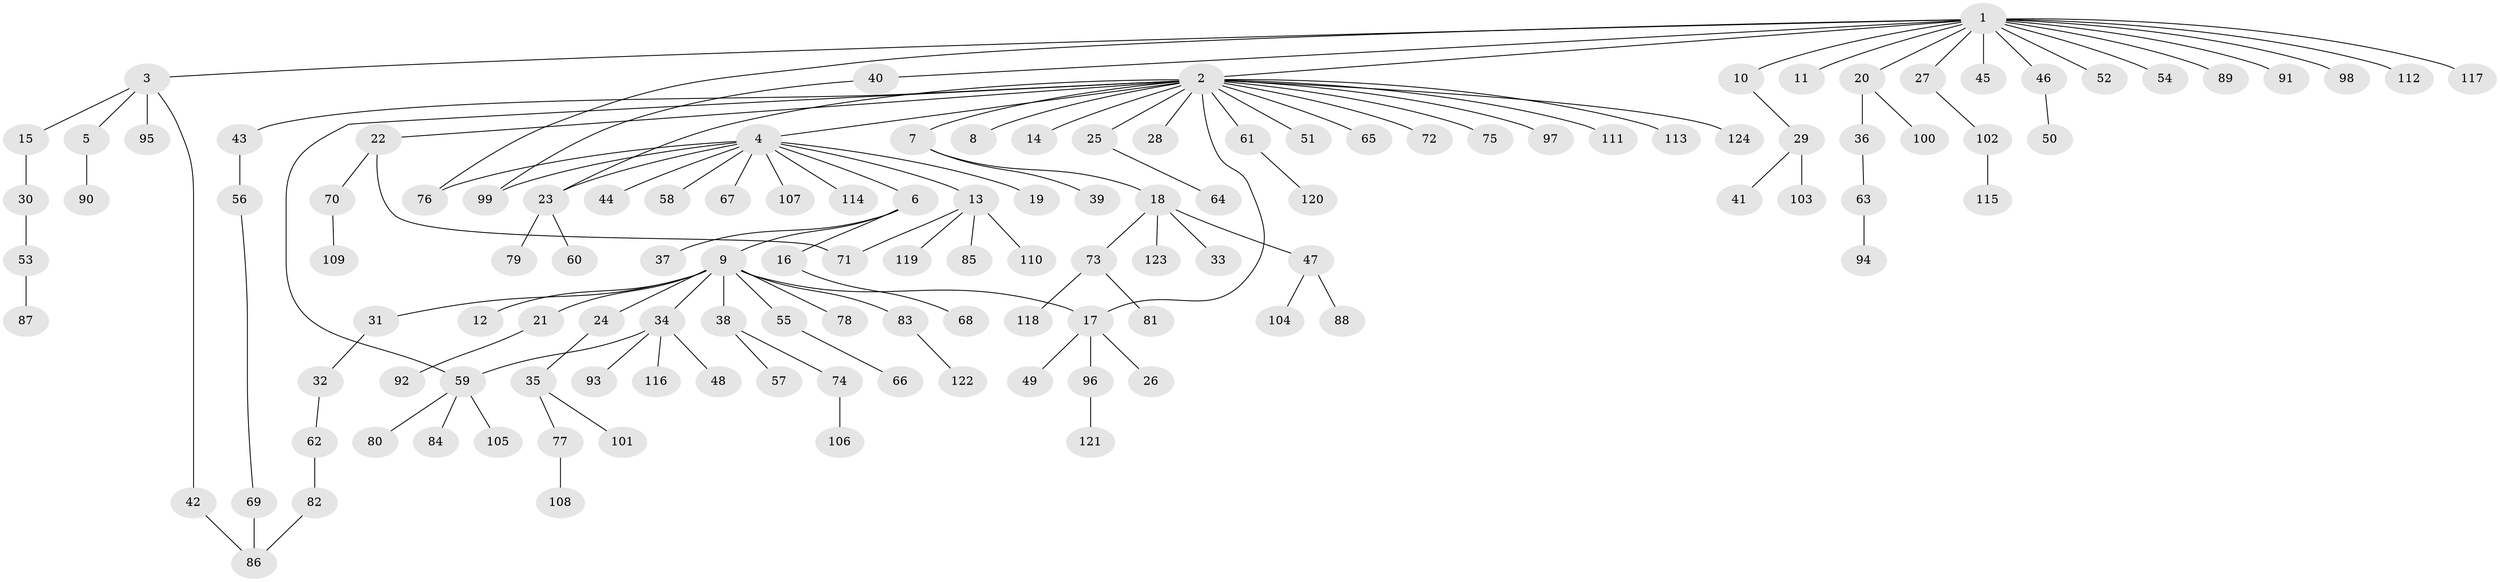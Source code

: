 // Generated by graph-tools (version 1.1) at 2025/01/03/09/25 03:01:48]
// undirected, 124 vertices, 131 edges
graph export_dot {
graph [start="1"]
  node [color=gray90,style=filled];
  1;
  2;
  3;
  4;
  5;
  6;
  7;
  8;
  9;
  10;
  11;
  12;
  13;
  14;
  15;
  16;
  17;
  18;
  19;
  20;
  21;
  22;
  23;
  24;
  25;
  26;
  27;
  28;
  29;
  30;
  31;
  32;
  33;
  34;
  35;
  36;
  37;
  38;
  39;
  40;
  41;
  42;
  43;
  44;
  45;
  46;
  47;
  48;
  49;
  50;
  51;
  52;
  53;
  54;
  55;
  56;
  57;
  58;
  59;
  60;
  61;
  62;
  63;
  64;
  65;
  66;
  67;
  68;
  69;
  70;
  71;
  72;
  73;
  74;
  75;
  76;
  77;
  78;
  79;
  80;
  81;
  82;
  83;
  84;
  85;
  86;
  87;
  88;
  89;
  90;
  91;
  92;
  93;
  94;
  95;
  96;
  97;
  98;
  99;
  100;
  101;
  102;
  103;
  104;
  105;
  106;
  107;
  108;
  109;
  110;
  111;
  112;
  113;
  114;
  115;
  116;
  117;
  118;
  119;
  120;
  121;
  122;
  123;
  124;
  1 -- 2;
  1 -- 3;
  1 -- 10;
  1 -- 11;
  1 -- 20;
  1 -- 27;
  1 -- 40;
  1 -- 45;
  1 -- 46;
  1 -- 52;
  1 -- 54;
  1 -- 76;
  1 -- 89;
  1 -- 91;
  1 -- 98;
  1 -- 112;
  1 -- 117;
  2 -- 4;
  2 -- 7;
  2 -- 8;
  2 -- 14;
  2 -- 17;
  2 -- 22;
  2 -- 23;
  2 -- 25;
  2 -- 28;
  2 -- 43;
  2 -- 51;
  2 -- 59;
  2 -- 61;
  2 -- 65;
  2 -- 72;
  2 -- 75;
  2 -- 97;
  2 -- 111;
  2 -- 113;
  2 -- 124;
  3 -- 5;
  3 -- 15;
  3 -- 42;
  3 -- 95;
  4 -- 6;
  4 -- 13;
  4 -- 19;
  4 -- 23;
  4 -- 44;
  4 -- 58;
  4 -- 67;
  4 -- 76;
  4 -- 99;
  4 -- 107;
  4 -- 114;
  5 -- 90;
  6 -- 9;
  6 -- 16;
  6 -- 37;
  7 -- 18;
  7 -- 39;
  9 -- 12;
  9 -- 17;
  9 -- 21;
  9 -- 24;
  9 -- 31;
  9 -- 34;
  9 -- 38;
  9 -- 55;
  9 -- 78;
  9 -- 83;
  10 -- 29;
  13 -- 71;
  13 -- 85;
  13 -- 110;
  13 -- 119;
  15 -- 30;
  16 -- 68;
  17 -- 26;
  17 -- 49;
  17 -- 96;
  18 -- 33;
  18 -- 47;
  18 -- 73;
  18 -- 123;
  20 -- 36;
  20 -- 100;
  21 -- 92;
  22 -- 70;
  22 -- 71;
  23 -- 60;
  23 -- 79;
  24 -- 35;
  25 -- 64;
  27 -- 102;
  29 -- 41;
  29 -- 103;
  30 -- 53;
  31 -- 32;
  32 -- 62;
  34 -- 48;
  34 -- 59;
  34 -- 93;
  34 -- 116;
  35 -- 77;
  35 -- 101;
  36 -- 63;
  38 -- 57;
  38 -- 74;
  40 -- 99;
  42 -- 86;
  43 -- 56;
  46 -- 50;
  47 -- 88;
  47 -- 104;
  53 -- 87;
  55 -- 66;
  56 -- 69;
  59 -- 80;
  59 -- 84;
  59 -- 105;
  61 -- 120;
  62 -- 82;
  63 -- 94;
  69 -- 86;
  70 -- 109;
  73 -- 81;
  73 -- 118;
  74 -- 106;
  77 -- 108;
  82 -- 86;
  83 -- 122;
  96 -- 121;
  102 -- 115;
}

